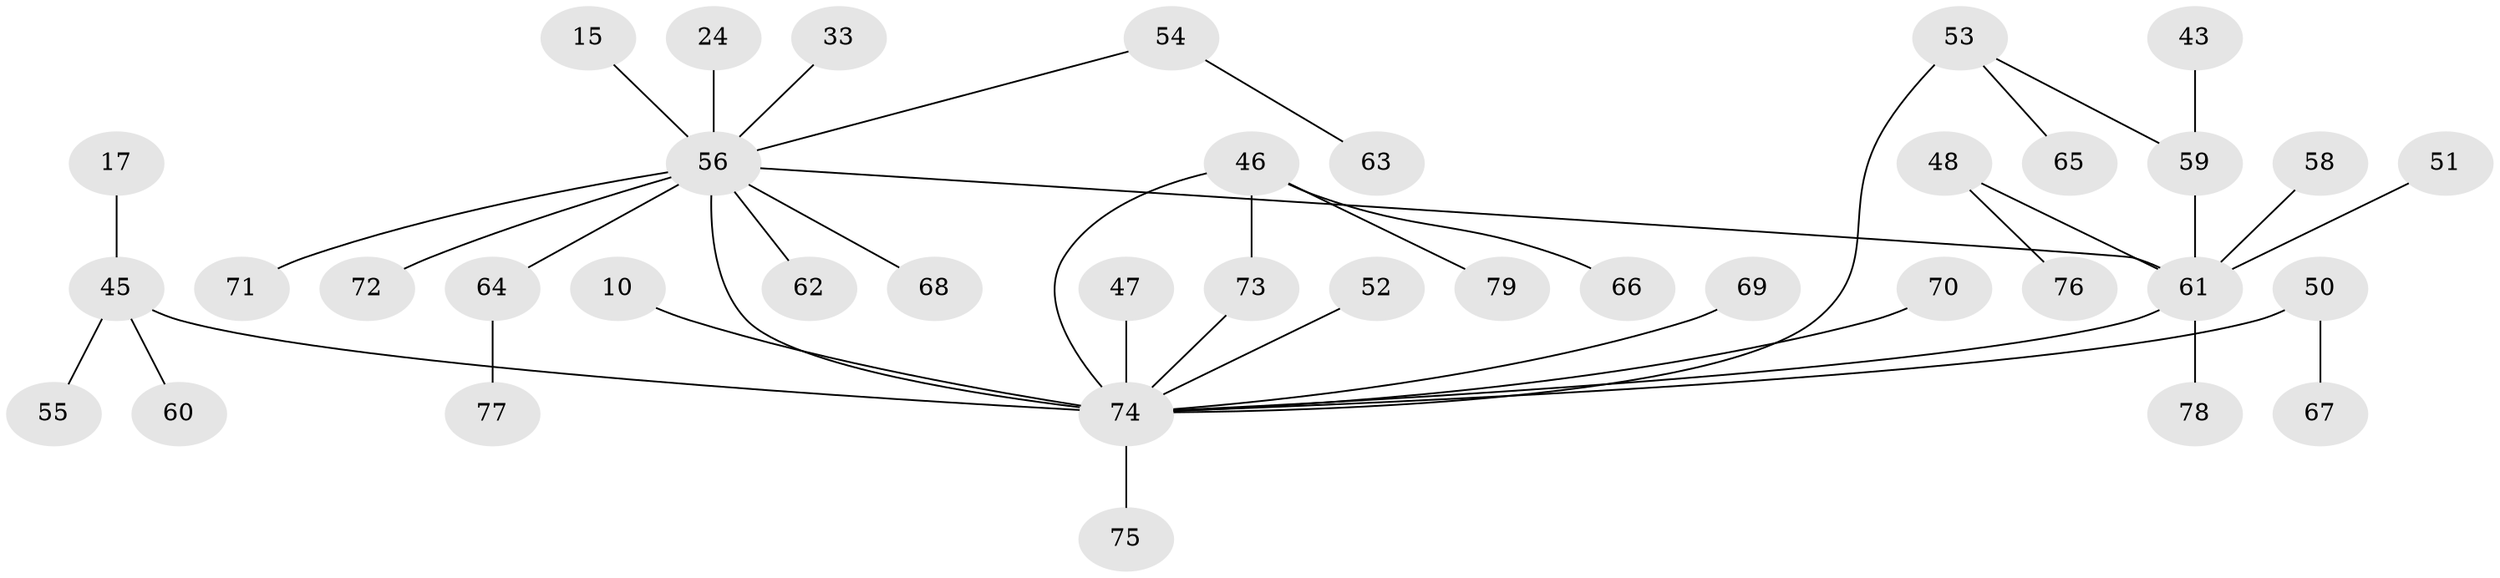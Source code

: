 // original degree distribution, {5: 0.012658227848101266, 7: 0.02531645569620253, 4: 0.13924050632911392, 1: 0.4177215189873418, 3: 0.20253164556962025, 2: 0.20253164556962025}
// Generated by graph-tools (version 1.1) at 2025/42/03/09/25 04:42:03]
// undirected, 39 vertices, 41 edges
graph export_dot {
graph [start="1"]
  node [color=gray90,style=filled];
  10;
  15;
  17;
  24;
  33;
  43;
  45 [super="+27"];
  46;
  47;
  48 [super="+18"];
  50 [super="+14+20"];
  51;
  52;
  53 [super="+49"];
  54 [super="+32"];
  55;
  56 [super="+13+30"];
  58;
  59 [super="+29+38"];
  60;
  61 [super="+19+26+57"];
  62 [super="+28"];
  63;
  64 [super="+37+39"];
  65 [super="+23"];
  66;
  67;
  68;
  69;
  70;
  71 [super="+44"];
  72;
  73 [super="+42"];
  74 [super="+41+40"];
  75;
  76;
  77;
  78;
  79;
  10 -- 74;
  15 -- 56;
  17 -- 45;
  24 -- 56;
  33 -- 56;
  43 -- 59;
  45 -- 60;
  45 -- 74 [weight=4];
  45 -- 55;
  46 -- 66;
  46 -- 73;
  46 -- 79;
  46 -- 74;
  47 -- 74;
  48 -- 76;
  48 -- 61;
  50 -- 67;
  50 -- 74;
  51 -- 61;
  52 -- 74;
  53 -- 59;
  53 -- 65;
  53 -- 74 [weight=2];
  54 -- 63;
  54 -- 56;
  56 -- 68;
  56 -- 72;
  56 -- 71 [weight=2];
  56 -- 61 [weight=2];
  56 -- 62;
  56 -- 64;
  56 -- 74 [weight=2];
  58 -- 61;
  59 -- 61;
  61 -- 78;
  61 -- 74;
  64 -- 77;
  69 -- 74;
  70 -- 74;
  73 -- 74;
  74 -- 75;
}
